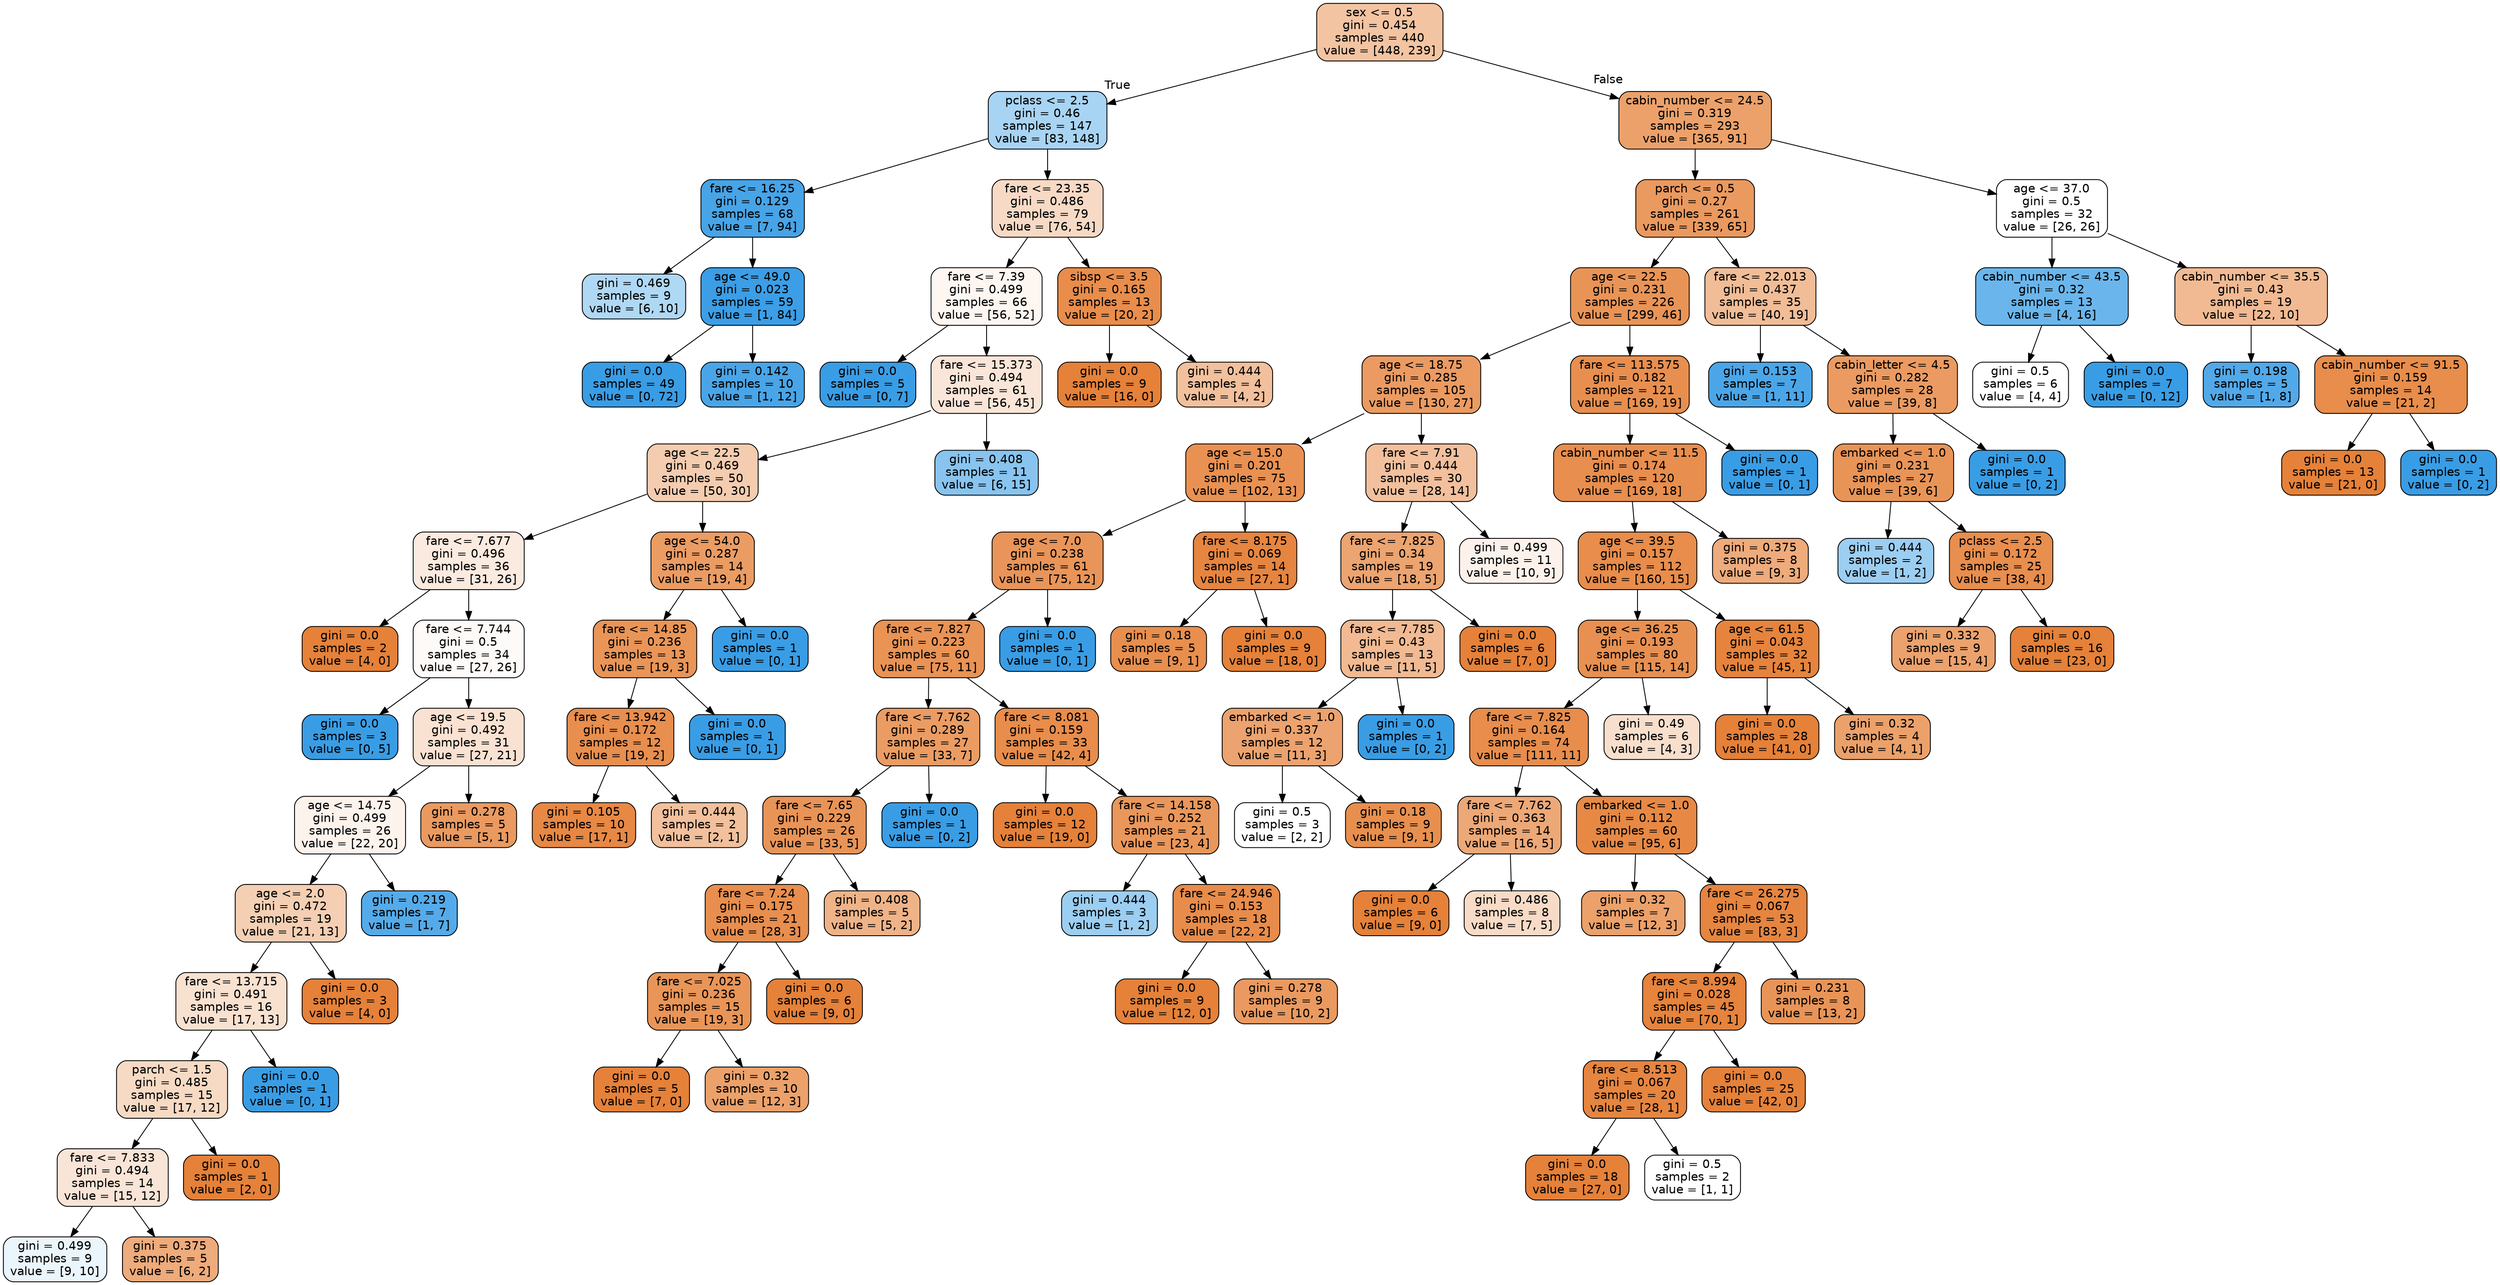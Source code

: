 digraph Tree {
node [shape=box, style="filled, rounded", color="black", fontname=helvetica] ;
edge [fontname=helvetica] ;
0 [label="sex <= 0.5\ngini = 0.454\nsamples = 440\nvalue = [448, 239]", fillcolor="#e5813977"] ;
1 [label="pclass <= 2.5\ngini = 0.46\nsamples = 147\nvalue = [83, 148]", fillcolor="#399de570"] ;
0 -> 1 [labeldistance=2.5, labelangle=45, headlabel="True"] ;
2 [label="fare <= 16.25\ngini = 0.129\nsamples = 68\nvalue = [7, 94]", fillcolor="#399de5ec"] ;
1 -> 2 ;
3 [label="gini = 0.469\nsamples = 9\nvalue = [6, 10]", fillcolor="#399de566"] ;
2 -> 3 ;
4 [label="age <= 49.0\ngini = 0.023\nsamples = 59\nvalue = [1, 84]", fillcolor="#399de5fc"] ;
2 -> 4 ;
5 [label="gini = 0.0\nsamples = 49\nvalue = [0, 72]", fillcolor="#399de5ff"] ;
4 -> 5 ;
6 [label="gini = 0.142\nsamples = 10\nvalue = [1, 12]", fillcolor="#399de5ea"] ;
4 -> 6 ;
7 [label="fare <= 23.35\ngini = 0.486\nsamples = 79\nvalue = [76, 54]", fillcolor="#e581394a"] ;
1 -> 7 ;
8 [label="fare <= 7.39\ngini = 0.499\nsamples = 66\nvalue = [56, 52]", fillcolor="#e5813912"] ;
7 -> 8 ;
9 [label="gini = 0.0\nsamples = 5\nvalue = [0, 7]", fillcolor="#399de5ff"] ;
8 -> 9 ;
10 [label="fare <= 15.373\ngini = 0.494\nsamples = 61\nvalue = [56, 45]", fillcolor="#e5813932"] ;
8 -> 10 ;
11 [label="age <= 22.5\ngini = 0.469\nsamples = 50\nvalue = [50, 30]", fillcolor="#e5813966"] ;
10 -> 11 ;
12 [label="fare <= 7.677\ngini = 0.496\nsamples = 36\nvalue = [31, 26]", fillcolor="#e5813929"] ;
11 -> 12 ;
13 [label="gini = 0.0\nsamples = 2\nvalue = [4, 0]", fillcolor="#e58139ff"] ;
12 -> 13 ;
14 [label="fare <= 7.744\ngini = 0.5\nsamples = 34\nvalue = [27, 26]", fillcolor="#e5813909"] ;
12 -> 14 ;
15 [label="gini = 0.0\nsamples = 3\nvalue = [0, 5]", fillcolor="#399de5ff"] ;
14 -> 15 ;
16 [label="age <= 19.5\ngini = 0.492\nsamples = 31\nvalue = [27, 21]", fillcolor="#e5813939"] ;
14 -> 16 ;
17 [label="age <= 14.75\ngini = 0.499\nsamples = 26\nvalue = [22, 20]", fillcolor="#e5813917"] ;
16 -> 17 ;
18 [label="age <= 2.0\ngini = 0.472\nsamples = 19\nvalue = [21, 13]", fillcolor="#e5813961"] ;
17 -> 18 ;
19 [label="fare <= 13.715\ngini = 0.491\nsamples = 16\nvalue = [17, 13]", fillcolor="#e581393c"] ;
18 -> 19 ;
20 [label="parch <= 1.5\ngini = 0.485\nsamples = 15\nvalue = [17, 12]", fillcolor="#e581394b"] ;
19 -> 20 ;
21 [label="fare <= 7.833\ngini = 0.494\nsamples = 14\nvalue = [15, 12]", fillcolor="#e5813933"] ;
20 -> 21 ;
22 [label="gini = 0.499\nsamples = 9\nvalue = [9, 10]", fillcolor="#399de519"] ;
21 -> 22 ;
23 [label="gini = 0.375\nsamples = 5\nvalue = [6, 2]", fillcolor="#e58139aa"] ;
21 -> 23 ;
24 [label="gini = 0.0\nsamples = 1\nvalue = [2, 0]", fillcolor="#e58139ff"] ;
20 -> 24 ;
25 [label="gini = 0.0\nsamples = 1\nvalue = [0, 1]", fillcolor="#399de5ff"] ;
19 -> 25 ;
26 [label="gini = 0.0\nsamples = 3\nvalue = [4, 0]", fillcolor="#e58139ff"] ;
18 -> 26 ;
27 [label="gini = 0.219\nsamples = 7\nvalue = [1, 7]", fillcolor="#399de5db"] ;
17 -> 27 ;
28 [label="gini = 0.278\nsamples = 5\nvalue = [5, 1]", fillcolor="#e58139cc"] ;
16 -> 28 ;
29 [label="age <= 54.0\ngini = 0.287\nsamples = 14\nvalue = [19, 4]", fillcolor="#e58139c9"] ;
11 -> 29 ;
30 [label="fare <= 14.85\ngini = 0.236\nsamples = 13\nvalue = [19, 3]", fillcolor="#e58139d7"] ;
29 -> 30 ;
31 [label="fare <= 13.942\ngini = 0.172\nsamples = 12\nvalue = [19, 2]", fillcolor="#e58139e4"] ;
30 -> 31 ;
32 [label="gini = 0.105\nsamples = 10\nvalue = [17, 1]", fillcolor="#e58139f0"] ;
31 -> 32 ;
33 [label="gini = 0.444\nsamples = 2\nvalue = [2, 1]", fillcolor="#e581397f"] ;
31 -> 33 ;
34 [label="gini = 0.0\nsamples = 1\nvalue = [0, 1]", fillcolor="#399de5ff"] ;
30 -> 34 ;
35 [label="gini = 0.0\nsamples = 1\nvalue = [0, 1]", fillcolor="#399de5ff"] ;
29 -> 35 ;
36 [label="gini = 0.408\nsamples = 11\nvalue = [6, 15]", fillcolor="#399de599"] ;
10 -> 36 ;
37 [label="sibsp <= 3.5\ngini = 0.165\nsamples = 13\nvalue = [20, 2]", fillcolor="#e58139e6"] ;
7 -> 37 ;
38 [label="gini = 0.0\nsamples = 9\nvalue = [16, 0]", fillcolor="#e58139ff"] ;
37 -> 38 ;
39 [label="gini = 0.444\nsamples = 4\nvalue = [4, 2]", fillcolor="#e581397f"] ;
37 -> 39 ;
40 [label="cabin_number <= 24.5\ngini = 0.319\nsamples = 293\nvalue = [365, 91]", fillcolor="#e58139bf"] ;
0 -> 40 [labeldistance=2.5, labelangle=-45, headlabel="False"] ;
41 [label="parch <= 0.5\ngini = 0.27\nsamples = 261\nvalue = [339, 65]", fillcolor="#e58139ce"] ;
40 -> 41 ;
42 [label="age <= 22.5\ngini = 0.231\nsamples = 226\nvalue = [299, 46]", fillcolor="#e58139d8"] ;
41 -> 42 ;
43 [label="age <= 18.75\ngini = 0.285\nsamples = 105\nvalue = [130, 27]", fillcolor="#e58139ca"] ;
42 -> 43 ;
44 [label="age <= 15.0\ngini = 0.201\nsamples = 75\nvalue = [102, 13]", fillcolor="#e58139de"] ;
43 -> 44 ;
45 [label="age <= 7.0\ngini = 0.238\nsamples = 61\nvalue = [75, 12]", fillcolor="#e58139d6"] ;
44 -> 45 ;
46 [label="fare <= 7.827\ngini = 0.223\nsamples = 60\nvalue = [75, 11]", fillcolor="#e58139da"] ;
45 -> 46 ;
47 [label="fare <= 7.762\ngini = 0.289\nsamples = 27\nvalue = [33, 7]", fillcolor="#e58139c9"] ;
46 -> 47 ;
48 [label="fare <= 7.65\ngini = 0.229\nsamples = 26\nvalue = [33, 5]", fillcolor="#e58139d8"] ;
47 -> 48 ;
49 [label="fare <= 7.24\ngini = 0.175\nsamples = 21\nvalue = [28, 3]", fillcolor="#e58139e4"] ;
48 -> 49 ;
50 [label="fare <= 7.025\ngini = 0.236\nsamples = 15\nvalue = [19, 3]", fillcolor="#e58139d7"] ;
49 -> 50 ;
51 [label="gini = 0.0\nsamples = 5\nvalue = [7, 0]", fillcolor="#e58139ff"] ;
50 -> 51 ;
52 [label="gini = 0.32\nsamples = 10\nvalue = [12, 3]", fillcolor="#e58139bf"] ;
50 -> 52 ;
53 [label="gini = 0.0\nsamples = 6\nvalue = [9, 0]", fillcolor="#e58139ff"] ;
49 -> 53 ;
54 [label="gini = 0.408\nsamples = 5\nvalue = [5, 2]", fillcolor="#e5813999"] ;
48 -> 54 ;
55 [label="gini = 0.0\nsamples = 1\nvalue = [0, 2]", fillcolor="#399de5ff"] ;
47 -> 55 ;
56 [label="fare <= 8.081\ngini = 0.159\nsamples = 33\nvalue = [42, 4]", fillcolor="#e58139e7"] ;
46 -> 56 ;
57 [label="gini = 0.0\nsamples = 12\nvalue = [19, 0]", fillcolor="#e58139ff"] ;
56 -> 57 ;
58 [label="fare <= 14.158\ngini = 0.252\nsamples = 21\nvalue = [23, 4]", fillcolor="#e58139d3"] ;
56 -> 58 ;
59 [label="gini = 0.444\nsamples = 3\nvalue = [1, 2]", fillcolor="#399de57f"] ;
58 -> 59 ;
60 [label="fare <= 24.946\ngini = 0.153\nsamples = 18\nvalue = [22, 2]", fillcolor="#e58139e8"] ;
58 -> 60 ;
61 [label="gini = 0.0\nsamples = 9\nvalue = [12, 0]", fillcolor="#e58139ff"] ;
60 -> 61 ;
62 [label="gini = 0.278\nsamples = 9\nvalue = [10, 2]", fillcolor="#e58139cc"] ;
60 -> 62 ;
63 [label="gini = 0.0\nsamples = 1\nvalue = [0, 1]", fillcolor="#399de5ff"] ;
45 -> 63 ;
64 [label="fare <= 8.175\ngini = 0.069\nsamples = 14\nvalue = [27, 1]", fillcolor="#e58139f6"] ;
44 -> 64 ;
65 [label="gini = 0.18\nsamples = 5\nvalue = [9, 1]", fillcolor="#e58139e3"] ;
64 -> 65 ;
66 [label="gini = 0.0\nsamples = 9\nvalue = [18, 0]", fillcolor="#e58139ff"] ;
64 -> 66 ;
67 [label="fare <= 7.91\ngini = 0.444\nsamples = 30\nvalue = [28, 14]", fillcolor="#e581397f"] ;
43 -> 67 ;
68 [label="fare <= 7.825\ngini = 0.34\nsamples = 19\nvalue = [18, 5]", fillcolor="#e58139b8"] ;
67 -> 68 ;
69 [label="fare <= 7.785\ngini = 0.43\nsamples = 13\nvalue = [11, 5]", fillcolor="#e581398b"] ;
68 -> 69 ;
70 [label="embarked <= 1.0\ngini = 0.337\nsamples = 12\nvalue = [11, 3]", fillcolor="#e58139b9"] ;
69 -> 70 ;
71 [label="gini = 0.5\nsamples = 3\nvalue = [2, 2]", fillcolor="#e5813900"] ;
70 -> 71 ;
72 [label="gini = 0.18\nsamples = 9\nvalue = [9, 1]", fillcolor="#e58139e3"] ;
70 -> 72 ;
73 [label="gini = 0.0\nsamples = 1\nvalue = [0, 2]", fillcolor="#399de5ff"] ;
69 -> 73 ;
74 [label="gini = 0.0\nsamples = 6\nvalue = [7, 0]", fillcolor="#e58139ff"] ;
68 -> 74 ;
75 [label="gini = 0.499\nsamples = 11\nvalue = [10, 9]", fillcolor="#e5813919"] ;
67 -> 75 ;
76 [label="fare <= 113.575\ngini = 0.182\nsamples = 121\nvalue = [169, 19]", fillcolor="#e58139e2"] ;
42 -> 76 ;
77 [label="cabin_number <= 11.5\ngini = 0.174\nsamples = 120\nvalue = [169, 18]", fillcolor="#e58139e4"] ;
76 -> 77 ;
78 [label="age <= 39.5\ngini = 0.157\nsamples = 112\nvalue = [160, 15]", fillcolor="#e58139e7"] ;
77 -> 78 ;
79 [label="age <= 36.25\ngini = 0.193\nsamples = 80\nvalue = [115, 14]", fillcolor="#e58139e0"] ;
78 -> 79 ;
80 [label="fare <= 7.825\ngini = 0.164\nsamples = 74\nvalue = [111, 11]", fillcolor="#e58139e6"] ;
79 -> 80 ;
81 [label="fare <= 7.762\ngini = 0.363\nsamples = 14\nvalue = [16, 5]", fillcolor="#e58139af"] ;
80 -> 81 ;
82 [label="gini = 0.0\nsamples = 6\nvalue = [9, 0]", fillcolor="#e58139ff"] ;
81 -> 82 ;
83 [label="gini = 0.486\nsamples = 8\nvalue = [7, 5]", fillcolor="#e5813949"] ;
81 -> 83 ;
84 [label="embarked <= 1.0\ngini = 0.112\nsamples = 60\nvalue = [95, 6]", fillcolor="#e58139ef"] ;
80 -> 84 ;
85 [label="gini = 0.32\nsamples = 7\nvalue = [12, 3]", fillcolor="#e58139bf"] ;
84 -> 85 ;
86 [label="fare <= 26.275\ngini = 0.067\nsamples = 53\nvalue = [83, 3]", fillcolor="#e58139f6"] ;
84 -> 86 ;
87 [label="fare <= 8.994\ngini = 0.028\nsamples = 45\nvalue = [70, 1]", fillcolor="#e58139fb"] ;
86 -> 87 ;
88 [label="fare <= 8.513\ngini = 0.067\nsamples = 20\nvalue = [28, 1]", fillcolor="#e58139f6"] ;
87 -> 88 ;
89 [label="gini = 0.0\nsamples = 18\nvalue = [27, 0]", fillcolor="#e58139ff"] ;
88 -> 89 ;
90 [label="gini = 0.5\nsamples = 2\nvalue = [1, 1]", fillcolor="#e5813900"] ;
88 -> 90 ;
91 [label="gini = 0.0\nsamples = 25\nvalue = [42, 0]", fillcolor="#e58139ff"] ;
87 -> 91 ;
92 [label="gini = 0.231\nsamples = 8\nvalue = [13, 2]", fillcolor="#e58139d8"] ;
86 -> 92 ;
93 [label="gini = 0.49\nsamples = 6\nvalue = [4, 3]", fillcolor="#e5813940"] ;
79 -> 93 ;
94 [label="age <= 61.5\ngini = 0.043\nsamples = 32\nvalue = [45, 1]", fillcolor="#e58139f9"] ;
78 -> 94 ;
95 [label="gini = 0.0\nsamples = 28\nvalue = [41, 0]", fillcolor="#e58139ff"] ;
94 -> 95 ;
96 [label="gini = 0.32\nsamples = 4\nvalue = [4, 1]", fillcolor="#e58139bf"] ;
94 -> 96 ;
97 [label="gini = 0.375\nsamples = 8\nvalue = [9, 3]", fillcolor="#e58139aa"] ;
77 -> 97 ;
98 [label="gini = 0.0\nsamples = 1\nvalue = [0, 1]", fillcolor="#399de5ff"] ;
76 -> 98 ;
99 [label="fare <= 22.013\ngini = 0.437\nsamples = 35\nvalue = [40, 19]", fillcolor="#e5813986"] ;
41 -> 99 ;
100 [label="gini = 0.153\nsamples = 7\nvalue = [1, 11]", fillcolor="#399de5e8"] ;
99 -> 100 ;
101 [label="cabin_letter <= 4.5\ngini = 0.282\nsamples = 28\nvalue = [39, 8]", fillcolor="#e58139cb"] ;
99 -> 101 ;
102 [label="embarked <= 1.0\ngini = 0.231\nsamples = 27\nvalue = [39, 6]", fillcolor="#e58139d8"] ;
101 -> 102 ;
103 [label="gini = 0.444\nsamples = 2\nvalue = [1, 2]", fillcolor="#399de57f"] ;
102 -> 103 ;
104 [label="pclass <= 2.5\ngini = 0.172\nsamples = 25\nvalue = [38, 4]", fillcolor="#e58139e4"] ;
102 -> 104 ;
105 [label="gini = 0.332\nsamples = 9\nvalue = [15, 4]", fillcolor="#e58139bb"] ;
104 -> 105 ;
106 [label="gini = 0.0\nsamples = 16\nvalue = [23, 0]", fillcolor="#e58139ff"] ;
104 -> 106 ;
107 [label="gini = 0.0\nsamples = 1\nvalue = [0, 2]", fillcolor="#399de5ff"] ;
101 -> 107 ;
108 [label="age <= 37.0\ngini = 0.5\nsamples = 32\nvalue = [26, 26]", fillcolor="#e5813900"] ;
40 -> 108 ;
109 [label="cabin_number <= 43.5\ngini = 0.32\nsamples = 13\nvalue = [4, 16]", fillcolor="#399de5bf"] ;
108 -> 109 ;
110 [label="gini = 0.5\nsamples = 6\nvalue = [4, 4]", fillcolor="#e5813900"] ;
109 -> 110 ;
111 [label="gini = 0.0\nsamples = 7\nvalue = [0, 12]", fillcolor="#399de5ff"] ;
109 -> 111 ;
112 [label="cabin_number <= 35.5\ngini = 0.43\nsamples = 19\nvalue = [22, 10]", fillcolor="#e581398b"] ;
108 -> 112 ;
113 [label="gini = 0.198\nsamples = 5\nvalue = [1, 8]", fillcolor="#399de5df"] ;
112 -> 113 ;
114 [label="cabin_number <= 91.5\ngini = 0.159\nsamples = 14\nvalue = [21, 2]", fillcolor="#e58139e7"] ;
112 -> 114 ;
115 [label="gini = 0.0\nsamples = 13\nvalue = [21, 0]", fillcolor="#e58139ff"] ;
114 -> 115 ;
116 [label="gini = 0.0\nsamples = 1\nvalue = [0, 2]", fillcolor="#399de5ff"] ;
114 -> 116 ;
}